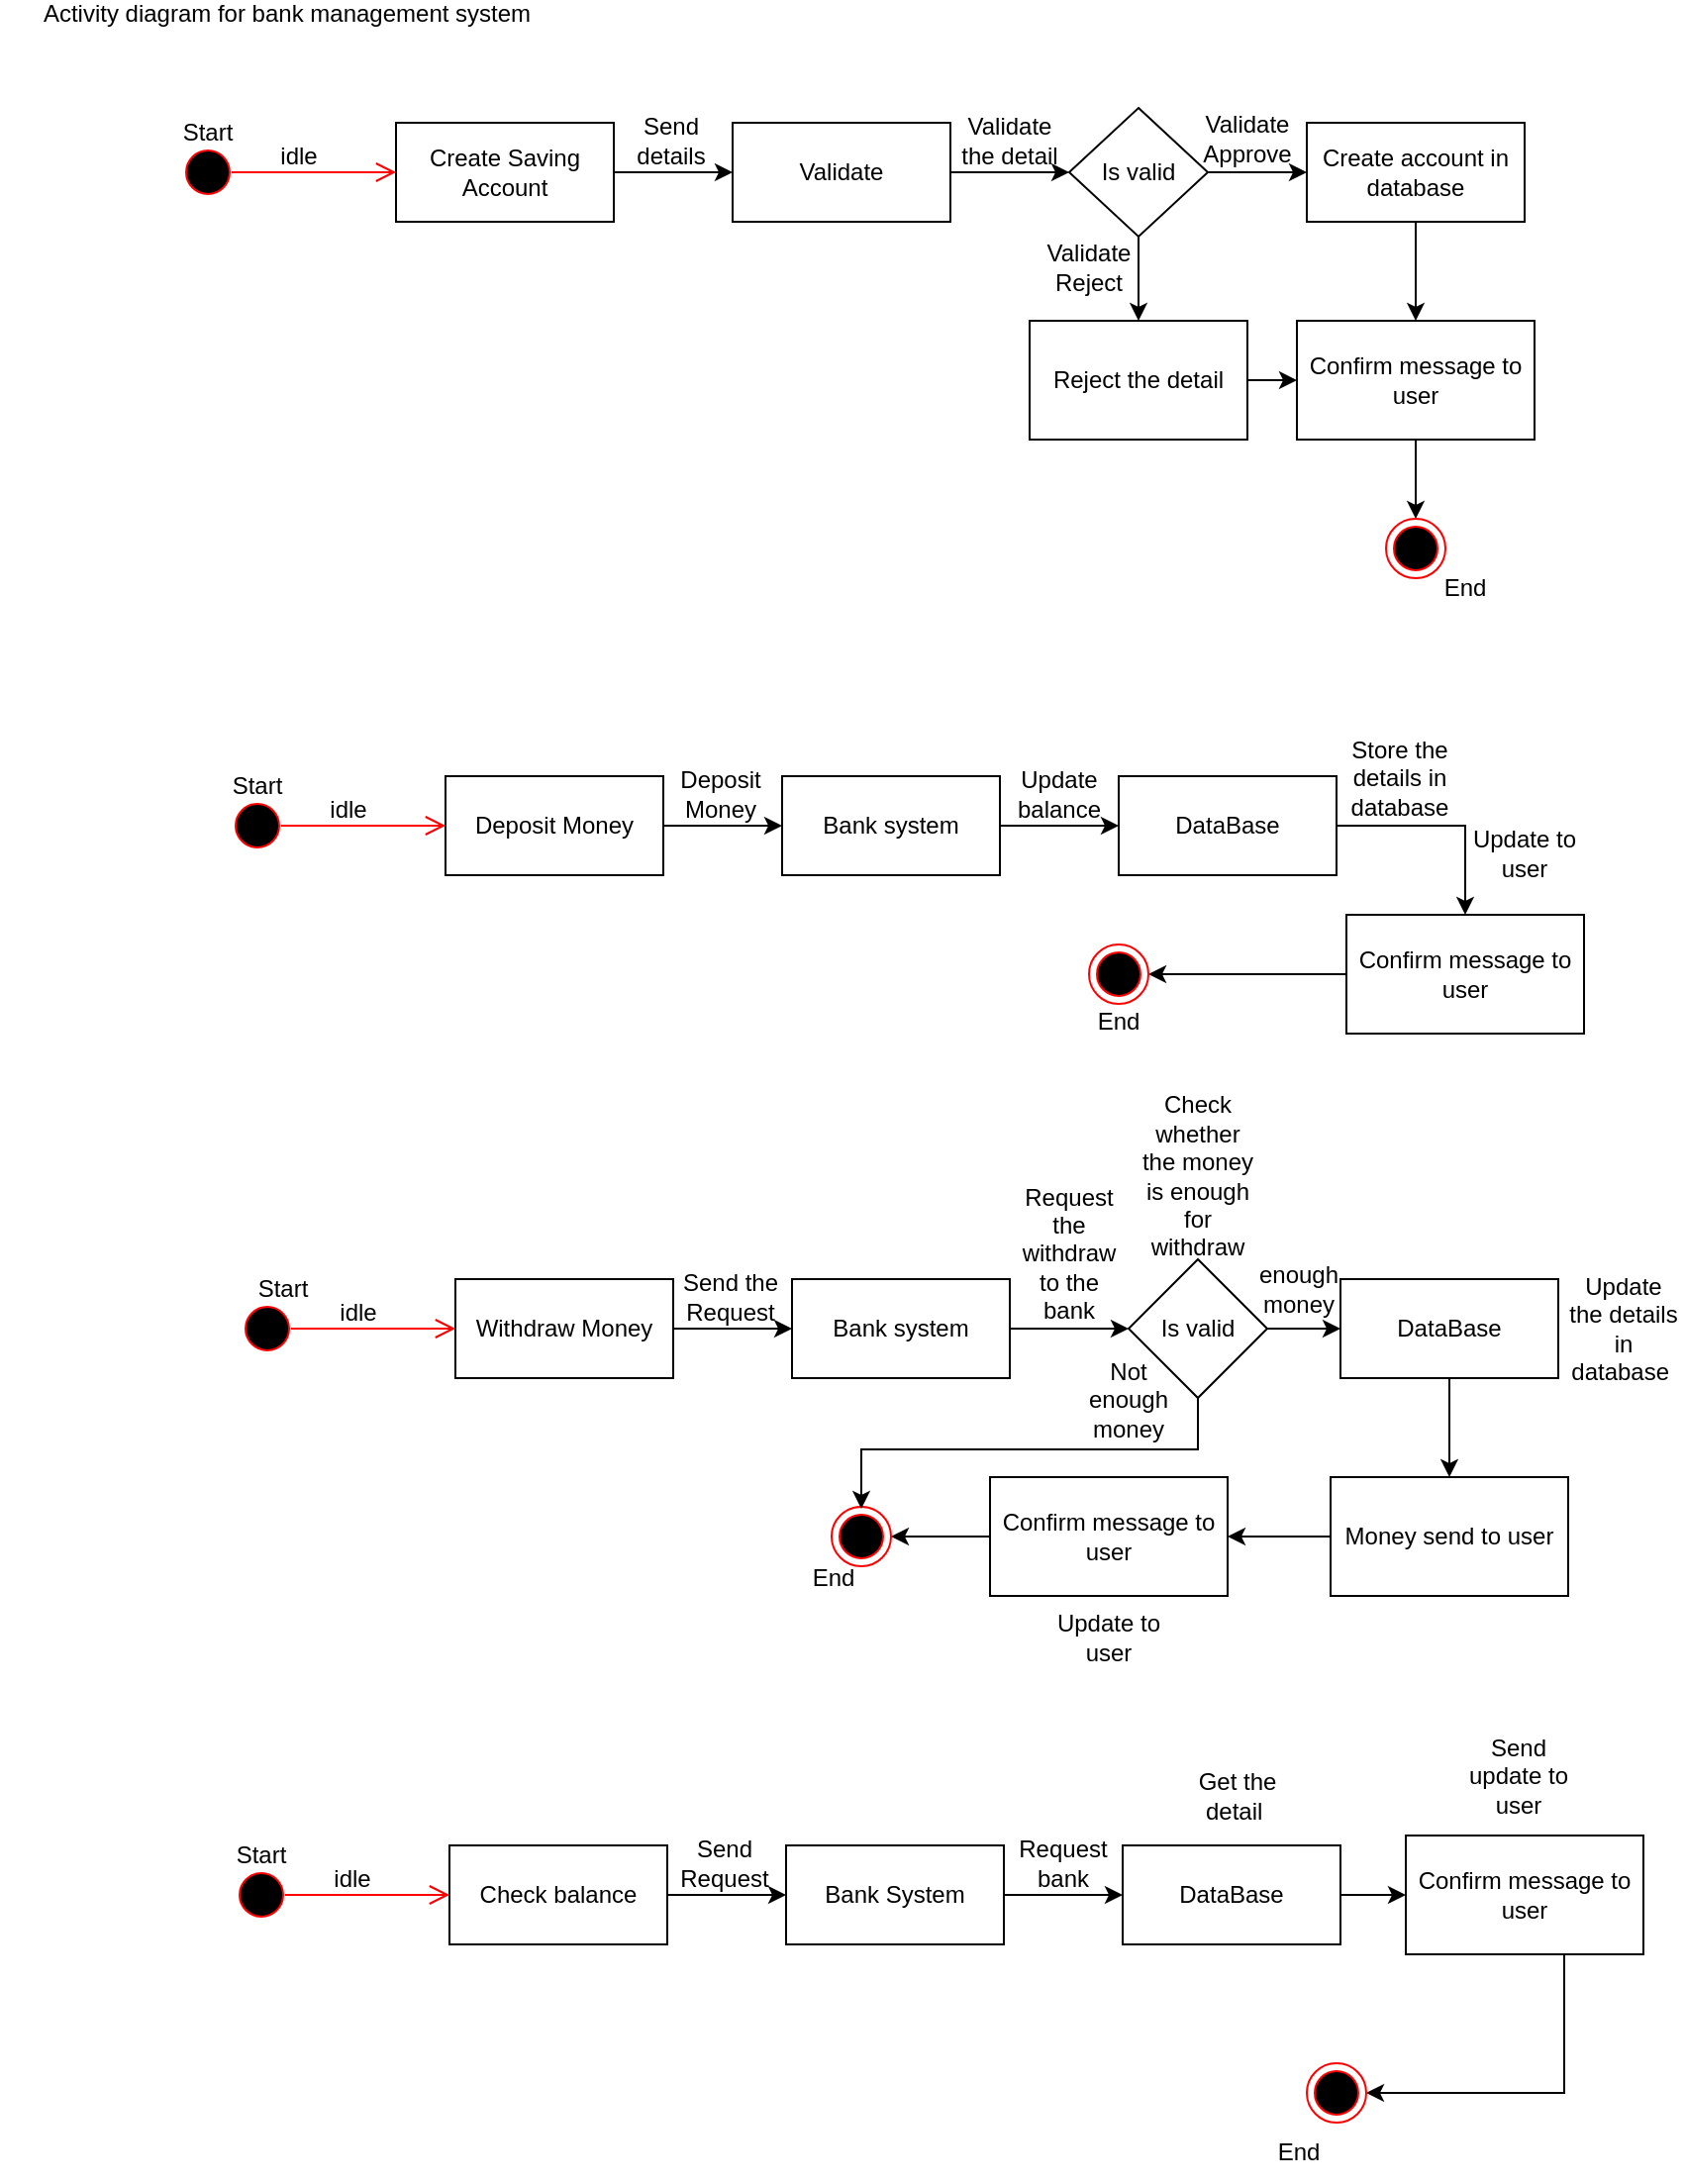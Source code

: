 <mxfile version="21.6.5" type="google">
  <diagram name="Page-1" id="pd8a623hLk0AIzyN5WmQ">
    <mxGraphModel grid="1" page="1" gridSize="10" guides="1" tooltips="1" connect="1" arrows="1" fold="1" pageScale="1" pageWidth="850" pageHeight="1100" math="0" shadow="0">
      <root>
        <mxCell id="0" />
        <mxCell id="1" parent="0" />
        <mxCell id="1dJ15UPN3zkqWy4lF9qx-1" value="Activity diagram for bank management system" style="text;strokeColor=none;align=center;fillColor=none;html=1;verticalAlign=middle;whiteSpace=wrap;rounded=0;" vertex="1" parent="1">
          <mxGeometry y="50" width="290" height="10" as="geometry" />
        </mxCell>
        <mxCell id="1dJ15UPN3zkqWy4lF9qx-3" value="" style="ellipse;html=1;shape=startState;fillColor=#000000;strokeColor=#ff0000;" vertex="1" parent="1">
          <mxGeometry x="90" y="120" width="30" height="30" as="geometry" />
        </mxCell>
        <mxCell id="1dJ15UPN3zkqWy4lF9qx-4" value="" style="edgeStyle=orthogonalEdgeStyle;html=1;verticalAlign=bottom;endArrow=open;endSize=8;strokeColor=#ff0000;rounded=0;exitX=1;exitY=0.5;exitDx=0;exitDy=0;" edge="1" parent="1">
          <mxGeometry relative="1" as="geometry">
            <mxPoint x="200" y="135" as="targetPoint" />
            <mxPoint x="117" y="135" as="sourcePoint" />
          </mxGeometry>
        </mxCell>
        <mxCell id="1dJ15UPN3zkqWy4lF9qx-8" value="" style="edgeStyle=orthogonalEdgeStyle;rounded=0;orthogonalLoop=1;jettySize=auto;html=1;" edge="1" parent="1" source="1dJ15UPN3zkqWy4lF9qx-5" target="1dJ15UPN3zkqWy4lF9qx-7">
          <mxGeometry relative="1" as="geometry" />
        </mxCell>
        <mxCell id="1dJ15UPN3zkqWy4lF9qx-5" value="Create Saving Account" style="html=1;whiteSpace=wrap;" vertex="1" parent="1">
          <mxGeometry x="200" y="110" width="110" height="50" as="geometry" />
        </mxCell>
        <mxCell id="1dJ15UPN3zkqWy4lF9qx-6" value="idle" style="text;strokeColor=none;align=center;fillColor=none;html=1;verticalAlign=middle;whiteSpace=wrap;rounded=0;" vertex="1" parent="1">
          <mxGeometry x="121" y="112" width="60" height="30" as="geometry" />
        </mxCell>
        <mxCell id="1dJ15UPN3zkqWy4lF9qx-12" value="" style="edgeStyle=orthogonalEdgeStyle;rounded=0;orthogonalLoop=1;jettySize=auto;html=1;" edge="1" parent="1" source="1dJ15UPN3zkqWy4lF9qx-7" target="1dJ15UPN3zkqWy4lF9qx-11">
          <mxGeometry relative="1" as="geometry" />
        </mxCell>
        <mxCell id="1dJ15UPN3zkqWy4lF9qx-7" value="Validate" style="html=1;whiteSpace=wrap;" vertex="1" parent="1">
          <mxGeometry x="370" y="110" width="110" height="50" as="geometry" />
        </mxCell>
        <mxCell id="1dJ15UPN3zkqWy4lF9qx-9" value="Send details" style="text;strokeColor=none;align=center;fillColor=none;html=1;verticalAlign=middle;whiteSpace=wrap;rounded=0;" vertex="1" parent="1">
          <mxGeometry x="309" y="104" width="60" height="30" as="geometry" />
        </mxCell>
        <mxCell id="1dJ15UPN3zkqWy4lF9qx-15" value="" style="edgeStyle=orthogonalEdgeStyle;rounded=0;orthogonalLoop=1;jettySize=auto;html=1;" edge="1" parent="1" source="1dJ15UPN3zkqWy4lF9qx-10" target="1dJ15UPN3zkqWy4lF9qx-14">
          <mxGeometry relative="1" as="geometry" />
        </mxCell>
        <mxCell id="1dJ15UPN3zkqWy4lF9qx-10" value="Create account in database" style="html=1;whiteSpace=wrap;" vertex="1" parent="1">
          <mxGeometry x="660" y="110" width="110" height="50" as="geometry" />
        </mxCell>
        <mxCell id="1dJ15UPN3zkqWy4lF9qx-13" value="" style="edgeStyle=orthogonalEdgeStyle;rounded=0;orthogonalLoop=1;jettySize=auto;html=1;" edge="1" parent="1" source="1dJ15UPN3zkqWy4lF9qx-11" target="1dJ15UPN3zkqWy4lF9qx-10">
          <mxGeometry relative="1" as="geometry" />
        </mxCell>
        <mxCell id="1dJ15UPN3zkqWy4lF9qx-19" value="" style="edgeStyle=orthogonalEdgeStyle;rounded=0;orthogonalLoop=1;jettySize=auto;html=1;" edge="1" parent="1" source="1dJ15UPN3zkqWy4lF9qx-11" target="1dJ15UPN3zkqWy4lF9qx-18">
          <mxGeometry relative="1" as="geometry" />
        </mxCell>
        <mxCell id="1dJ15UPN3zkqWy4lF9qx-11" value="Is valid" style="rhombus;whiteSpace=wrap;html=1;" vertex="1" parent="1">
          <mxGeometry x="540" y="102.5" width="70" height="65" as="geometry" />
        </mxCell>
        <mxCell id="1dJ15UPN3zkqWy4lF9qx-17" value="" style="edgeStyle=orthogonalEdgeStyle;rounded=0;orthogonalLoop=1;jettySize=auto;html=1;" edge="1" parent="1" source="1dJ15UPN3zkqWy4lF9qx-14" target="1dJ15UPN3zkqWy4lF9qx-16">
          <mxGeometry relative="1" as="geometry" />
        </mxCell>
        <mxCell id="1dJ15UPN3zkqWy4lF9qx-14" value="Confirm message to user" style="rounded=0;whiteSpace=wrap;html=1;" vertex="1" parent="1">
          <mxGeometry x="655" y="210" width="120" height="60" as="geometry" />
        </mxCell>
        <mxCell id="1dJ15UPN3zkqWy4lF9qx-16" value="" style="ellipse;html=1;shape=endState;fillColor=#000000;strokeColor=#ff0000;" vertex="1" parent="1">
          <mxGeometry x="700" y="310" width="30" height="30" as="geometry" />
        </mxCell>
        <mxCell id="1dJ15UPN3zkqWy4lF9qx-20" value="" style="edgeStyle=orthogonalEdgeStyle;rounded=0;orthogonalLoop=1;jettySize=auto;html=1;" edge="1" parent="1" source="1dJ15UPN3zkqWy4lF9qx-18" target="1dJ15UPN3zkqWy4lF9qx-14">
          <mxGeometry relative="1" as="geometry" />
        </mxCell>
        <mxCell id="1dJ15UPN3zkqWy4lF9qx-18" value="Reject the detail" style="html=1;whiteSpace=wrap;" vertex="1" parent="1">
          <mxGeometry x="520" y="210" width="110" height="60" as="geometry" />
        </mxCell>
        <mxCell id="1dJ15UPN3zkqWy4lF9qx-21" value="Validate the detail" style="text;strokeColor=none;align=center;fillColor=none;html=1;verticalAlign=middle;whiteSpace=wrap;rounded=0;" vertex="1" parent="1">
          <mxGeometry x="480" y="103.5" width="60" height="30" as="geometry" />
        </mxCell>
        <mxCell id="1dJ15UPN3zkqWy4lF9qx-22" value="Validate Approve" style="text;strokeColor=none;align=center;fillColor=none;html=1;verticalAlign=middle;whiteSpace=wrap;rounded=0;" vertex="1" parent="1">
          <mxGeometry x="600" y="102.5" width="60" height="30" as="geometry" />
        </mxCell>
        <mxCell id="1dJ15UPN3zkqWy4lF9qx-23" value="Validate Reject" style="text;strokeColor=none;align=center;fillColor=none;html=1;verticalAlign=middle;whiteSpace=wrap;rounded=0;" vertex="1" parent="1">
          <mxGeometry x="520" y="167.5" width="60" height="30" as="geometry" />
        </mxCell>
        <mxCell id="1dJ15UPN3zkqWy4lF9qx-24" value="Start" style="text;strokeColor=none;align=center;fillColor=none;html=1;verticalAlign=middle;whiteSpace=wrap;rounded=0;" vertex="1" parent="1">
          <mxGeometry x="75" y="100" width="60" height="30" as="geometry" />
        </mxCell>
        <mxCell id="1dJ15UPN3zkqWy4lF9qx-25" value="End" style="text;strokeColor=none;align=center;fillColor=none;html=1;verticalAlign=middle;whiteSpace=wrap;rounded=0;" vertex="1" parent="1">
          <mxGeometry x="710" y="330" width="60" height="30" as="geometry" />
        </mxCell>
        <mxCell id="1dJ15UPN3zkqWy4lF9qx-26" value="" style="ellipse;html=1;shape=startState;fillColor=#000000;strokeColor=#ff0000;" vertex="1" parent="1">
          <mxGeometry x="115" y="450" width="30" height="30" as="geometry" />
        </mxCell>
        <mxCell id="1dJ15UPN3zkqWy4lF9qx-27" value="" style="edgeStyle=orthogonalEdgeStyle;html=1;verticalAlign=bottom;endArrow=open;endSize=8;strokeColor=#ff0000;rounded=0;exitX=1;exitY=0.5;exitDx=0;exitDy=0;" edge="1" parent="1">
          <mxGeometry relative="1" as="geometry">
            <mxPoint x="225" y="465" as="targetPoint" />
            <mxPoint x="142" y="465" as="sourcePoint" />
          </mxGeometry>
        </mxCell>
        <mxCell id="1dJ15UPN3zkqWy4lF9qx-28" value="" style="edgeStyle=orthogonalEdgeStyle;rounded=0;orthogonalLoop=1;jettySize=auto;html=1;" edge="1" parent="1" source="1dJ15UPN3zkqWy4lF9qx-29" target="1dJ15UPN3zkqWy4lF9qx-32">
          <mxGeometry relative="1" as="geometry" />
        </mxCell>
        <mxCell id="1dJ15UPN3zkqWy4lF9qx-29" value="Deposit Money" style="html=1;whiteSpace=wrap;" vertex="1" parent="1">
          <mxGeometry x="225" y="440" width="110" height="50" as="geometry" />
        </mxCell>
        <mxCell id="1dJ15UPN3zkqWy4lF9qx-30" value="idle" style="text;strokeColor=none;align=center;fillColor=none;html=1;verticalAlign=middle;whiteSpace=wrap;rounded=0;" vertex="1" parent="1">
          <mxGeometry x="146" y="442" width="60" height="30" as="geometry" />
        </mxCell>
        <mxCell id="1dJ15UPN3zkqWy4lF9qx-31" value="" style="edgeStyle=orthogonalEdgeStyle;rounded=0;orthogonalLoop=1;jettySize=auto;html=1;" edge="1" parent="1" source="1dJ15UPN3zkqWy4lF9qx-32">
          <mxGeometry relative="1" as="geometry">
            <mxPoint x="565" y="465" as="targetPoint" />
          </mxGeometry>
        </mxCell>
        <mxCell id="1dJ15UPN3zkqWy4lF9qx-32" value="Bank system" style="html=1;whiteSpace=wrap;" vertex="1" parent="1">
          <mxGeometry x="395" y="440" width="110" height="50" as="geometry" />
        </mxCell>
        <mxCell id="1dJ15UPN3zkqWy4lF9qx-33" value="Deposit Money" style="text;strokeColor=none;align=center;fillColor=none;html=1;verticalAlign=middle;whiteSpace=wrap;rounded=0;" vertex="1" parent="1">
          <mxGeometry x="334" y="434" width="60" height="30" as="geometry" />
        </mxCell>
        <mxCell id="1dJ15UPN3zkqWy4lF9qx-34" value="" style="edgeStyle=orthogonalEdgeStyle;rounded=0;orthogonalLoop=1;jettySize=auto;html=1;" edge="1" parent="1" source="1dJ15UPN3zkqWy4lF9qx-35" target="1dJ15UPN3zkqWy4lF9qx-40">
          <mxGeometry relative="1" as="geometry" />
        </mxCell>
        <mxCell id="1dJ15UPN3zkqWy4lF9qx-35" value="DataBase" style="html=1;whiteSpace=wrap;" vertex="1" parent="1">
          <mxGeometry x="565" y="440" width="110" height="50" as="geometry" />
        </mxCell>
        <mxCell id="1dJ15UPN3zkqWy4lF9qx-39" value="" style="edgeStyle=orthogonalEdgeStyle;rounded=0;orthogonalLoop=1;jettySize=auto;html=1;" edge="1" parent="1" source="1dJ15UPN3zkqWy4lF9qx-40" target="1dJ15UPN3zkqWy4lF9qx-41">
          <mxGeometry relative="1" as="geometry" />
        </mxCell>
        <mxCell id="1dJ15UPN3zkqWy4lF9qx-40" value="Confirm message to user" style="rounded=0;whiteSpace=wrap;html=1;" vertex="1" parent="1">
          <mxGeometry x="680" y="510" width="120" height="60" as="geometry" />
        </mxCell>
        <mxCell id="1dJ15UPN3zkqWy4lF9qx-41" value="" style="ellipse;html=1;shape=endState;fillColor=#000000;strokeColor=#ff0000;" vertex="1" parent="1">
          <mxGeometry x="550" y="525" width="30" height="30" as="geometry" />
        </mxCell>
        <mxCell id="1dJ15UPN3zkqWy4lF9qx-44" value="Update balance" style="text;strokeColor=none;align=center;fillColor=none;html=1;verticalAlign=middle;whiteSpace=wrap;rounded=0;" vertex="1" parent="1">
          <mxGeometry x="505" y="433.5" width="60" height="30" as="geometry" />
        </mxCell>
        <mxCell id="1dJ15UPN3zkqWy4lF9qx-47" value="Start" style="text;strokeColor=none;align=center;fillColor=none;html=1;verticalAlign=middle;whiteSpace=wrap;rounded=0;" vertex="1" parent="1">
          <mxGeometry x="100" y="430" width="60" height="30" as="geometry" />
        </mxCell>
        <mxCell id="1dJ15UPN3zkqWy4lF9qx-48" value="End" style="text;strokeColor=none;align=center;fillColor=none;html=1;verticalAlign=middle;whiteSpace=wrap;rounded=0;" vertex="1" parent="1">
          <mxGeometry x="535" y="549" width="60" height="30" as="geometry" />
        </mxCell>
        <mxCell id="1dJ15UPN3zkqWy4lF9qx-49" value="Store the details in database" style="text;strokeColor=none;align=center;fillColor=none;html=1;verticalAlign=middle;whiteSpace=wrap;rounded=0;" vertex="1" parent="1">
          <mxGeometry x="677" y="426" width="60" height="30" as="geometry" />
        </mxCell>
        <mxCell id="1dJ15UPN3zkqWy4lF9qx-50" value="Update to user" style="text;strokeColor=none;align=center;fillColor=none;html=1;verticalAlign=middle;whiteSpace=wrap;rounded=0;" vertex="1" parent="1">
          <mxGeometry x="740" y="464" width="60" height="30" as="geometry" />
        </mxCell>
        <mxCell id="1dJ15UPN3zkqWy4lF9qx-52" value="" style="ellipse;html=1;shape=startState;fillColor=#000000;strokeColor=#ff0000;" vertex="1" parent="1">
          <mxGeometry x="120" y="704" width="30" height="30" as="geometry" />
        </mxCell>
        <mxCell id="1dJ15UPN3zkqWy4lF9qx-53" value="" style="edgeStyle=orthogonalEdgeStyle;html=1;verticalAlign=bottom;endArrow=open;endSize=8;strokeColor=#ff0000;rounded=0;exitX=1;exitY=0.5;exitDx=0;exitDy=0;" edge="1" parent="1">
          <mxGeometry relative="1" as="geometry">
            <mxPoint x="230" y="719" as="targetPoint" />
            <mxPoint x="147" y="719" as="sourcePoint" />
          </mxGeometry>
        </mxCell>
        <mxCell id="1dJ15UPN3zkqWy4lF9qx-54" value="" style="edgeStyle=orthogonalEdgeStyle;rounded=0;orthogonalLoop=1;jettySize=auto;html=1;" edge="1" parent="1" source="1dJ15UPN3zkqWy4lF9qx-55" target="1dJ15UPN3zkqWy4lF9qx-58">
          <mxGeometry relative="1" as="geometry" />
        </mxCell>
        <mxCell id="1dJ15UPN3zkqWy4lF9qx-55" value="Withdraw Money" style="html=1;whiteSpace=wrap;" vertex="1" parent="1">
          <mxGeometry x="230" y="694" width="110" height="50" as="geometry" />
        </mxCell>
        <mxCell id="1dJ15UPN3zkqWy4lF9qx-56" value="idle" style="text;strokeColor=none;align=center;fillColor=none;html=1;verticalAlign=middle;whiteSpace=wrap;rounded=0;" vertex="1" parent="1">
          <mxGeometry x="151" y="696" width="60" height="30" as="geometry" />
        </mxCell>
        <mxCell id="1dJ15UPN3zkqWy4lF9qx-57" value="" style="edgeStyle=orthogonalEdgeStyle;rounded=0;orthogonalLoop=1;jettySize=auto;html=1;" edge="1" parent="1" source="1dJ15UPN3zkqWy4lF9qx-58">
          <mxGeometry relative="1" as="geometry">
            <mxPoint x="570" y="719" as="targetPoint" />
          </mxGeometry>
        </mxCell>
        <mxCell id="1dJ15UPN3zkqWy4lF9qx-58" value="Bank system" style="html=1;whiteSpace=wrap;" vertex="1" parent="1">
          <mxGeometry x="400" y="694" width="110" height="50" as="geometry" />
        </mxCell>
        <mxCell id="1dJ15UPN3zkqWy4lF9qx-59" value="Send the Request" style="text;strokeColor=none;align=center;fillColor=none;html=1;verticalAlign=middle;whiteSpace=wrap;rounded=0;" vertex="1" parent="1">
          <mxGeometry x="339" y="688" width="60" height="30" as="geometry" />
        </mxCell>
        <mxCell id="1dJ15UPN3zkqWy4lF9qx-73" value="" style="edgeStyle=orthogonalEdgeStyle;rounded=0;orthogonalLoop=1;jettySize=auto;html=1;" edge="1" parent="1" source="1dJ15UPN3zkqWy4lF9qx-61" target="1dJ15UPN3zkqWy4lF9qx-72">
          <mxGeometry relative="1" as="geometry" />
        </mxCell>
        <mxCell id="1dJ15UPN3zkqWy4lF9qx-61" value="DataBase" style="html=1;whiteSpace=wrap;" vertex="1" parent="1">
          <mxGeometry x="677" y="694" width="110" height="50" as="geometry" />
        </mxCell>
        <mxCell id="1dJ15UPN3zkqWy4lF9qx-75" value="" style="edgeStyle=orthogonalEdgeStyle;rounded=0;orthogonalLoop=1;jettySize=auto;html=1;" edge="1" parent="1" source="1dJ15UPN3zkqWy4lF9qx-63" target="1dJ15UPN3zkqWy4lF9qx-64">
          <mxGeometry relative="1" as="geometry" />
        </mxCell>
        <mxCell id="1dJ15UPN3zkqWy4lF9qx-63" value="Confirm message to user" style="rounded=0;whiteSpace=wrap;html=1;" vertex="1" parent="1">
          <mxGeometry x="500" y="794" width="120" height="60" as="geometry" />
        </mxCell>
        <mxCell id="1dJ15UPN3zkqWy4lF9qx-64" value="" style="ellipse;html=1;shape=endState;fillColor=#000000;strokeColor=#ff0000;" vertex="1" parent="1">
          <mxGeometry x="420" y="809" width="30" height="30" as="geometry" />
        </mxCell>
        <mxCell id="1dJ15UPN3zkqWy4lF9qx-65" value="Request the withdraw to the bank" style="text;strokeColor=none;align=center;fillColor=none;html=1;verticalAlign=middle;whiteSpace=wrap;rounded=0;" vertex="1" parent="1">
          <mxGeometry x="510" y="666" width="60" height="30" as="geometry" />
        </mxCell>
        <mxCell id="1dJ15UPN3zkqWy4lF9qx-66" value="Start" style="text;strokeColor=none;align=center;fillColor=none;html=1;verticalAlign=middle;whiteSpace=wrap;rounded=0;" vertex="1" parent="1">
          <mxGeometry x="113" y="684" width="60" height="30" as="geometry" />
        </mxCell>
        <mxCell id="1dJ15UPN3zkqWy4lF9qx-67" value="End" style="text;strokeColor=none;align=center;fillColor=none;html=1;verticalAlign=middle;whiteSpace=wrap;rounded=0;" vertex="1" parent="1">
          <mxGeometry x="391" y="830" width="60" height="30" as="geometry" />
        </mxCell>
        <mxCell id="1dJ15UPN3zkqWy4lF9qx-68" value="Update the details in database&amp;nbsp;" style="text;strokeColor=none;align=center;fillColor=none;html=1;verticalAlign=middle;whiteSpace=wrap;rounded=0;" vertex="1" parent="1">
          <mxGeometry x="790" y="704" width="60" height="30" as="geometry" />
        </mxCell>
        <mxCell id="1dJ15UPN3zkqWy4lF9qx-69" value="Update to user" style="text;strokeColor=none;align=center;fillColor=none;html=1;verticalAlign=middle;whiteSpace=wrap;rounded=0;" vertex="1" parent="1">
          <mxGeometry x="530" y="860" width="60" height="30" as="geometry" />
        </mxCell>
        <mxCell id="1dJ15UPN3zkqWy4lF9qx-71" value="" style="edgeStyle=orthogonalEdgeStyle;rounded=0;orthogonalLoop=1;jettySize=auto;html=1;" edge="1" parent="1" source="1dJ15UPN3zkqWy4lF9qx-70" target="1dJ15UPN3zkqWy4lF9qx-61">
          <mxGeometry relative="1" as="geometry" />
        </mxCell>
        <mxCell id="1dJ15UPN3zkqWy4lF9qx-78" style="edgeStyle=orthogonalEdgeStyle;rounded=0;orthogonalLoop=1;jettySize=auto;html=1;entryX=0.5;entryY=0.033;entryDx=0;entryDy=0;entryPerimeter=0;" edge="1" parent="1" source="1dJ15UPN3zkqWy4lF9qx-70" target="1dJ15UPN3zkqWy4lF9qx-64">
          <mxGeometry relative="1" as="geometry">
            <mxPoint x="430" y="800" as="targetPoint" />
            <Array as="points">
              <mxPoint x="605" y="780" />
              <mxPoint x="435" y="780" />
            </Array>
          </mxGeometry>
        </mxCell>
        <mxCell id="1dJ15UPN3zkqWy4lF9qx-70" value="Is valid" style="rhombus;whiteSpace=wrap;html=1;" vertex="1" parent="1">
          <mxGeometry x="570" y="684" width="70" height="70" as="geometry" />
        </mxCell>
        <mxCell id="1dJ15UPN3zkqWy4lF9qx-74" value="" style="edgeStyle=orthogonalEdgeStyle;rounded=0;orthogonalLoop=1;jettySize=auto;html=1;" edge="1" parent="1" source="1dJ15UPN3zkqWy4lF9qx-72" target="1dJ15UPN3zkqWy4lF9qx-63">
          <mxGeometry relative="1" as="geometry" />
        </mxCell>
        <mxCell id="1dJ15UPN3zkqWy4lF9qx-72" value="Money send to user" style="rounded=0;whiteSpace=wrap;html=1;" vertex="1" parent="1">
          <mxGeometry x="672" y="794" width="120" height="60" as="geometry" />
        </mxCell>
        <mxCell id="1dJ15UPN3zkqWy4lF9qx-76" value="Check whether the money is enough for withdraw" style="text;strokeColor=none;align=center;fillColor=none;html=1;verticalAlign=middle;whiteSpace=wrap;rounded=0;" vertex="1" parent="1">
          <mxGeometry x="575" y="627" width="60" height="30" as="geometry" />
        </mxCell>
        <mxCell id="1dJ15UPN3zkqWy4lF9qx-77" value="enough money" style="text;strokeColor=none;align=center;fillColor=none;html=1;verticalAlign=middle;whiteSpace=wrap;rounded=0;" vertex="1" parent="1">
          <mxGeometry x="626" y="684" width="60" height="30" as="geometry" />
        </mxCell>
        <mxCell id="1dJ15UPN3zkqWy4lF9qx-79" value="Not enough money" style="text;strokeColor=none;align=center;fillColor=none;html=1;verticalAlign=middle;whiteSpace=wrap;rounded=0;" vertex="1" parent="1">
          <mxGeometry x="540" y="740" width="60" height="30" as="geometry" />
        </mxCell>
        <mxCell id="1dJ15UPN3zkqWy4lF9qx-80" value="" style="ellipse;html=1;shape=startState;fillColor=#000000;strokeColor=#ff0000;" vertex="1" parent="1">
          <mxGeometry x="117" y="990" width="30" height="30" as="geometry" />
        </mxCell>
        <mxCell id="1dJ15UPN3zkqWy4lF9qx-81" value="" style="edgeStyle=orthogonalEdgeStyle;html=1;verticalAlign=bottom;endArrow=open;endSize=8;strokeColor=#ff0000;rounded=0;exitX=1;exitY=0.5;exitDx=0;exitDy=0;" edge="1" parent="1">
          <mxGeometry relative="1" as="geometry">
            <mxPoint x="227" y="1005" as="targetPoint" />
            <mxPoint x="144" y="1005" as="sourcePoint" />
          </mxGeometry>
        </mxCell>
        <mxCell id="1dJ15UPN3zkqWy4lF9qx-82" value="" style="edgeStyle=orthogonalEdgeStyle;rounded=0;orthogonalLoop=1;jettySize=auto;html=1;" edge="1" parent="1" source="1dJ15UPN3zkqWy4lF9qx-83" target="1dJ15UPN3zkqWy4lF9qx-86">
          <mxGeometry relative="1" as="geometry" />
        </mxCell>
        <mxCell id="1dJ15UPN3zkqWy4lF9qx-83" value="Check balance" style="html=1;whiteSpace=wrap;" vertex="1" parent="1">
          <mxGeometry x="227" y="980" width="110" height="50" as="geometry" />
        </mxCell>
        <mxCell id="1dJ15UPN3zkqWy4lF9qx-84" value="idle" style="text;strokeColor=none;align=center;fillColor=none;html=1;verticalAlign=middle;whiteSpace=wrap;rounded=0;" vertex="1" parent="1">
          <mxGeometry x="148" y="982" width="60" height="30" as="geometry" />
        </mxCell>
        <mxCell id="1dJ15UPN3zkqWy4lF9qx-85" value="" style="edgeStyle=orthogonalEdgeStyle;rounded=0;orthogonalLoop=1;jettySize=auto;html=1;" edge="1" parent="1" source="1dJ15UPN3zkqWy4lF9qx-86">
          <mxGeometry relative="1" as="geometry">
            <mxPoint x="567" y="1005" as="targetPoint" />
          </mxGeometry>
        </mxCell>
        <mxCell id="1dJ15UPN3zkqWy4lF9qx-86" value="Bank System" style="html=1;whiteSpace=wrap;" vertex="1" parent="1">
          <mxGeometry x="397" y="980" width="110" height="50" as="geometry" />
        </mxCell>
        <mxCell id="1dJ15UPN3zkqWy4lF9qx-87" value="Send Request" style="text;strokeColor=none;align=center;fillColor=none;html=1;verticalAlign=middle;whiteSpace=wrap;rounded=0;" vertex="1" parent="1">
          <mxGeometry x="336" y="974" width="60" height="30" as="geometry" />
        </mxCell>
        <mxCell id="1dJ15UPN3zkqWy4lF9qx-88" value="" style="edgeStyle=orthogonalEdgeStyle;rounded=0;orthogonalLoop=1;jettySize=auto;html=1;" edge="1" parent="1" source="1dJ15UPN3zkqWy4lF9qx-89" target="1dJ15UPN3zkqWy4lF9qx-94">
          <mxGeometry relative="1" as="geometry" />
        </mxCell>
        <mxCell id="1dJ15UPN3zkqWy4lF9qx-89" value="DataBase" style="html=1;whiteSpace=wrap;" vertex="1" parent="1">
          <mxGeometry x="567" y="980" width="110" height="50" as="geometry" />
        </mxCell>
        <mxCell id="1dJ15UPN3zkqWy4lF9qx-93" value="" style="edgeStyle=orthogonalEdgeStyle;rounded=0;orthogonalLoop=1;jettySize=auto;html=1;" edge="1" parent="1" source="1dJ15UPN3zkqWy4lF9qx-94" target="1dJ15UPN3zkqWy4lF9qx-95">
          <mxGeometry relative="1" as="geometry">
            <Array as="points">
              <mxPoint x="790" y="1105" />
            </Array>
          </mxGeometry>
        </mxCell>
        <mxCell id="1dJ15UPN3zkqWy4lF9qx-94" value="Confirm message to user" style="rounded=0;whiteSpace=wrap;html=1;" vertex="1" parent="1">
          <mxGeometry x="710" y="975" width="120" height="60" as="geometry" />
        </mxCell>
        <mxCell id="1dJ15UPN3zkqWy4lF9qx-95" value="" style="ellipse;html=1;shape=endState;fillColor=#000000;strokeColor=#ff0000;" vertex="1" parent="1">
          <mxGeometry x="660" y="1090" width="30" height="30" as="geometry" />
        </mxCell>
        <mxCell id="1dJ15UPN3zkqWy4lF9qx-98" value="Request bank" style="text;strokeColor=none;align=center;fillColor=none;html=1;verticalAlign=middle;whiteSpace=wrap;rounded=0;" vertex="1" parent="1">
          <mxGeometry x="507" y="973.5" width="60" height="30" as="geometry" />
        </mxCell>
        <mxCell id="1dJ15UPN3zkqWy4lF9qx-101" value="Start" style="text;strokeColor=none;align=center;fillColor=none;html=1;verticalAlign=middle;whiteSpace=wrap;rounded=0;" vertex="1" parent="1">
          <mxGeometry x="102" y="970" width="60" height="30" as="geometry" />
        </mxCell>
        <mxCell id="1dJ15UPN3zkqWy4lF9qx-102" value="End" style="text;strokeColor=none;align=center;fillColor=none;html=1;verticalAlign=middle;whiteSpace=wrap;rounded=0;" vertex="1" parent="1">
          <mxGeometry x="626" y="1120" width="60" height="30" as="geometry" />
        </mxCell>
        <mxCell id="1dJ15UPN3zkqWy4lF9qx-104" value="Get the detail&amp;nbsp;" style="text;strokeColor=none;align=center;fillColor=none;html=1;verticalAlign=middle;whiteSpace=wrap;rounded=0;" vertex="1" parent="1">
          <mxGeometry x="595" y="940" width="60" height="30" as="geometry" />
        </mxCell>
        <mxCell id="1dJ15UPN3zkqWy4lF9qx-105" value="Send update to user" style="text;strokeColor=none;align=center;fillColor=none;html=1;verticalAlign=middle;whiteSpace=wrap;rounded=0;" vertex="1" parent="1">
          <mxGeometry x="737" y="930" width="60" height="30" as="geometry" />
        </mxCell>
      </root>
    </mxGraphModel>
  </diagram>
</mxfile>
